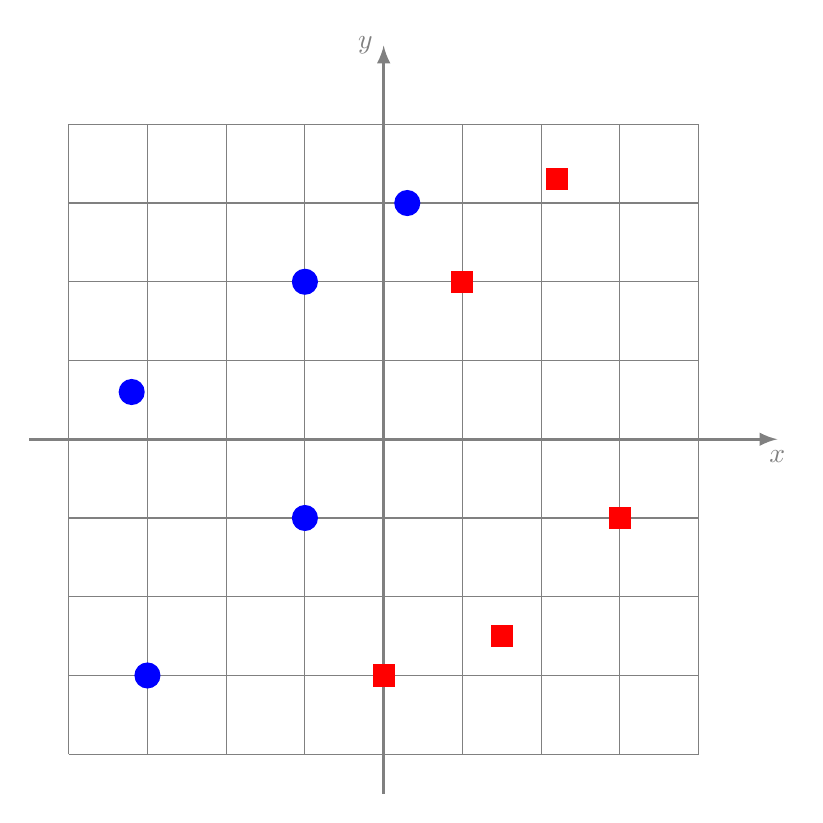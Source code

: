 \begin{tikzpicture}

\tikzstyle{rouge} = [fill,rectangle,red,scale=1.2];
\tikzstyle{bleu} = [fill,circle,blue] ;

\draw[gray] (-4,-4) grid ++(8,8);
\draw[->,>=latex, very thick,gray] (-4.5,0)--(5,0) node[below] {$x$};
\draw[->,>=latex, very thick, gray] (0,-4.5)--(0,5) node[left] {$y$};

\foreach \x/\y in {0.3/3,-1/2,-3/-3,-3.2/0.6,-1/-1}{
  \node[bleu] at (\x,\y) {};
}
\foreach \x/\y in {1/2,3/-1,1.5/-2.5,0/-3,2.2/3.3}{
  \node[rouge] at (\x,\y) {};
}

% \begin{scope}[even odd rule]
% \clip (-4,-4) rectangle (4,4);
% \draw[red,ultra thick] (1,4) -- (-1,-4);
% \fill[red!50,opacity=0.5] (1,4) -- (6,4) --(6,-4)--(-1,-4) -- cycle;
% \fill[blue!20,opacity=0.5] (1,4) -- (-6,4) --(-6,-4)--(-1,-4) -- cycle;
% 
% \end{scope}

% \node[scale=1.3,red,right] at (4.5,-1.5) {$P(x,y)=1$};
% \node[scale=1.3,blue,left] at (-4.5,1.5) {$P(x,y)=0$};
% \node[red,below] at (-1,-4) {$4x-y=0$};

\end{tikzpicture}
